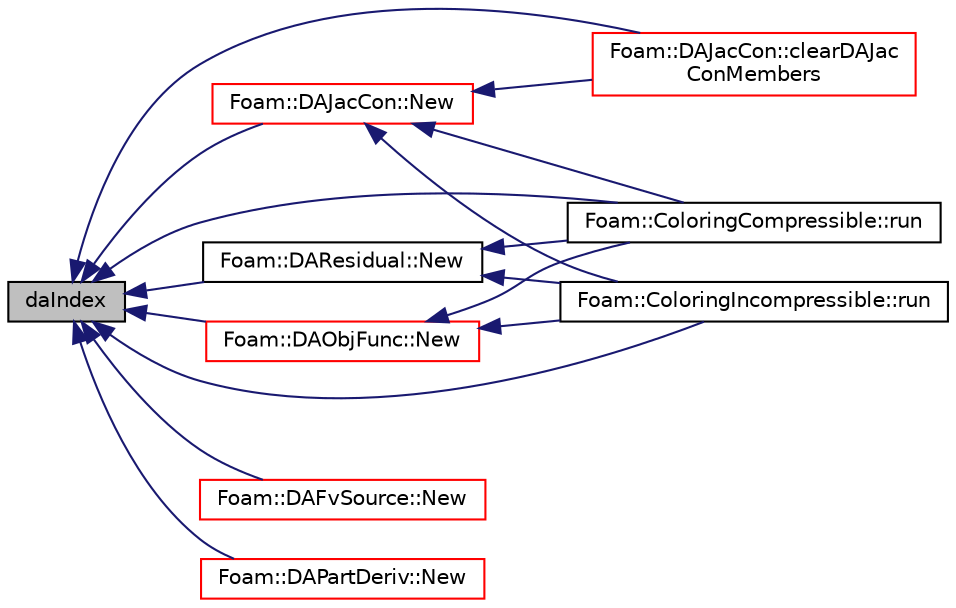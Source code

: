 digraph "daIndex"
{
  bgcolor="transparent";
  edge [fontname="Helvetica",fontsize="10",labelfontname="Helvetica",labelfontsize="10"];
  node [fontname="Helvetica",fontsize="10",shape=record];
  rankdir="LR";
  Node89 [label="daIndex",height=0.2,width=0.4,color="black", fillcolor="grey75", style="filled", fontcolor="black"];
  Node89 -> Node90 [dir="back",color="midnightblue",fontsize="10",style="solid",fontname="Helvetica"];
  Node90 [label="Foam::DAJacCon::clearDAJac\lConMembers",height=0.2,width=0.4,color="red",URL="$classFoam_1_1DAJacCon.html#a4cf46f89e91fea3ef7b601ee1cae3470",tooltip="clear members in DAJacCon "];
  Node89 -> Node95 [dir="back",color="midnightblue",fontsize="10",style="solid",fontname="Helvetica"];
  Node95 [label="Foam::DAResidual::New",height=0.2,width=0.4,color="black",URL="$classFoam_1_1DAResidual.html#ab931799d01a7cee2d4fb26a894906616"];
  Node95 -> Node96 [dir="back",color="midnightblue",fontsize="10",style="solid",fontname="Helvetica"];
  Node96 [label="Foam::ColoringCompressible::run",height=0.2,width=0.4,color="black",URL="$classFoam_1_1ColoringCompressible.html#a13a43e6d814de94978c515cb084873b1",tooltip="run "];
  Node95 -> Node97 [dir="back",color="midnightblue",fontsize="10",style="solid",fontname="Helvetica"];
  Node97 [label="Foam::ColoringIncompressible::run",height=0.2,width=0.4,color="black",URL="$classFoam_1_1ColoringIncompressible.html#a13a43e6d814de94978c515cb084873b1",tooltip="run "];
  Node89 -> Node98 [dir="back",color="midnightblue",fontsize="10",style="solid",fontname="Helvetica"];
  Node98 [label="Foam::DAFvSource::New",height=0.2,width=0.4,color="red",URL="$classFoam_1_1DAFvSource.html#a879bf5d03630b9bda04dafc80cc03701"];
  Node89 -> Node101 [dir="back",color="midnightblue",fontsize="10",style="solid",fontname="Helvetica"];
  Node101 [label="Foam::DAObjFunc::New",height=0.2,width=0.4,color="red",URL="$classFoam_1_1DAObjFunc.html#a5393c6b73f79d670cc02fc71d4ccfed6"];
  Node101 -> Node96 [dir="back",color="midnightblue",fontsize="10",style="solid",fontname="Helvetica"];
  Node101 -> Node97 [dir="back",color="midnightblue",fontsize="10",style="solid",fontname="Helvetica"];
  Node89 -> Node114 [dir="back",color="midnightblue",fontsize="10",style="solid",fontname="Helvetica"];
  Node114 [label="Foam::DAPartDeriv::New",height=0.2,width=0.4,color="red",URL="$classFoam_1_1DAPartDeriv.html#a50d8a6cc4f58027f78fa3c3d7f000a83"];
  Node89 -> Node116 [dir="back",color="midnightblue",fontsize="10",style="solid",fontname="Helvetica"];
  Node116 [label="Foam::DAJacCon::New",height=0.2,width=0.4,color="red",URL="$classFoam_1_1DAJacCon.html#a4315cb29266f8e2dda76cd6e57ffb966"];
  Node116 -> Node90 [dir="back",color="midnightblue",fontsize="10",style="solid",fontname="Helvetica"];
  Node116 -> Node96 [dir="back",color="midnightblue",fontsize="10",style="solid",fontname="Helvetica"];
  Node116 -> Node97 [dir="back",color="midnightblue",fontsize="10",style="solid",fontname="Helvetica"];
  Node89 -> Node96 [dir="back",color="midnightblue",fontsize="10",style="solid",fontname="Helvetica"];
  Node89 -> Node97 [dir="back",color="midnightblue",fontsize="10",style="solid",fontname="Helvetica"];
}
